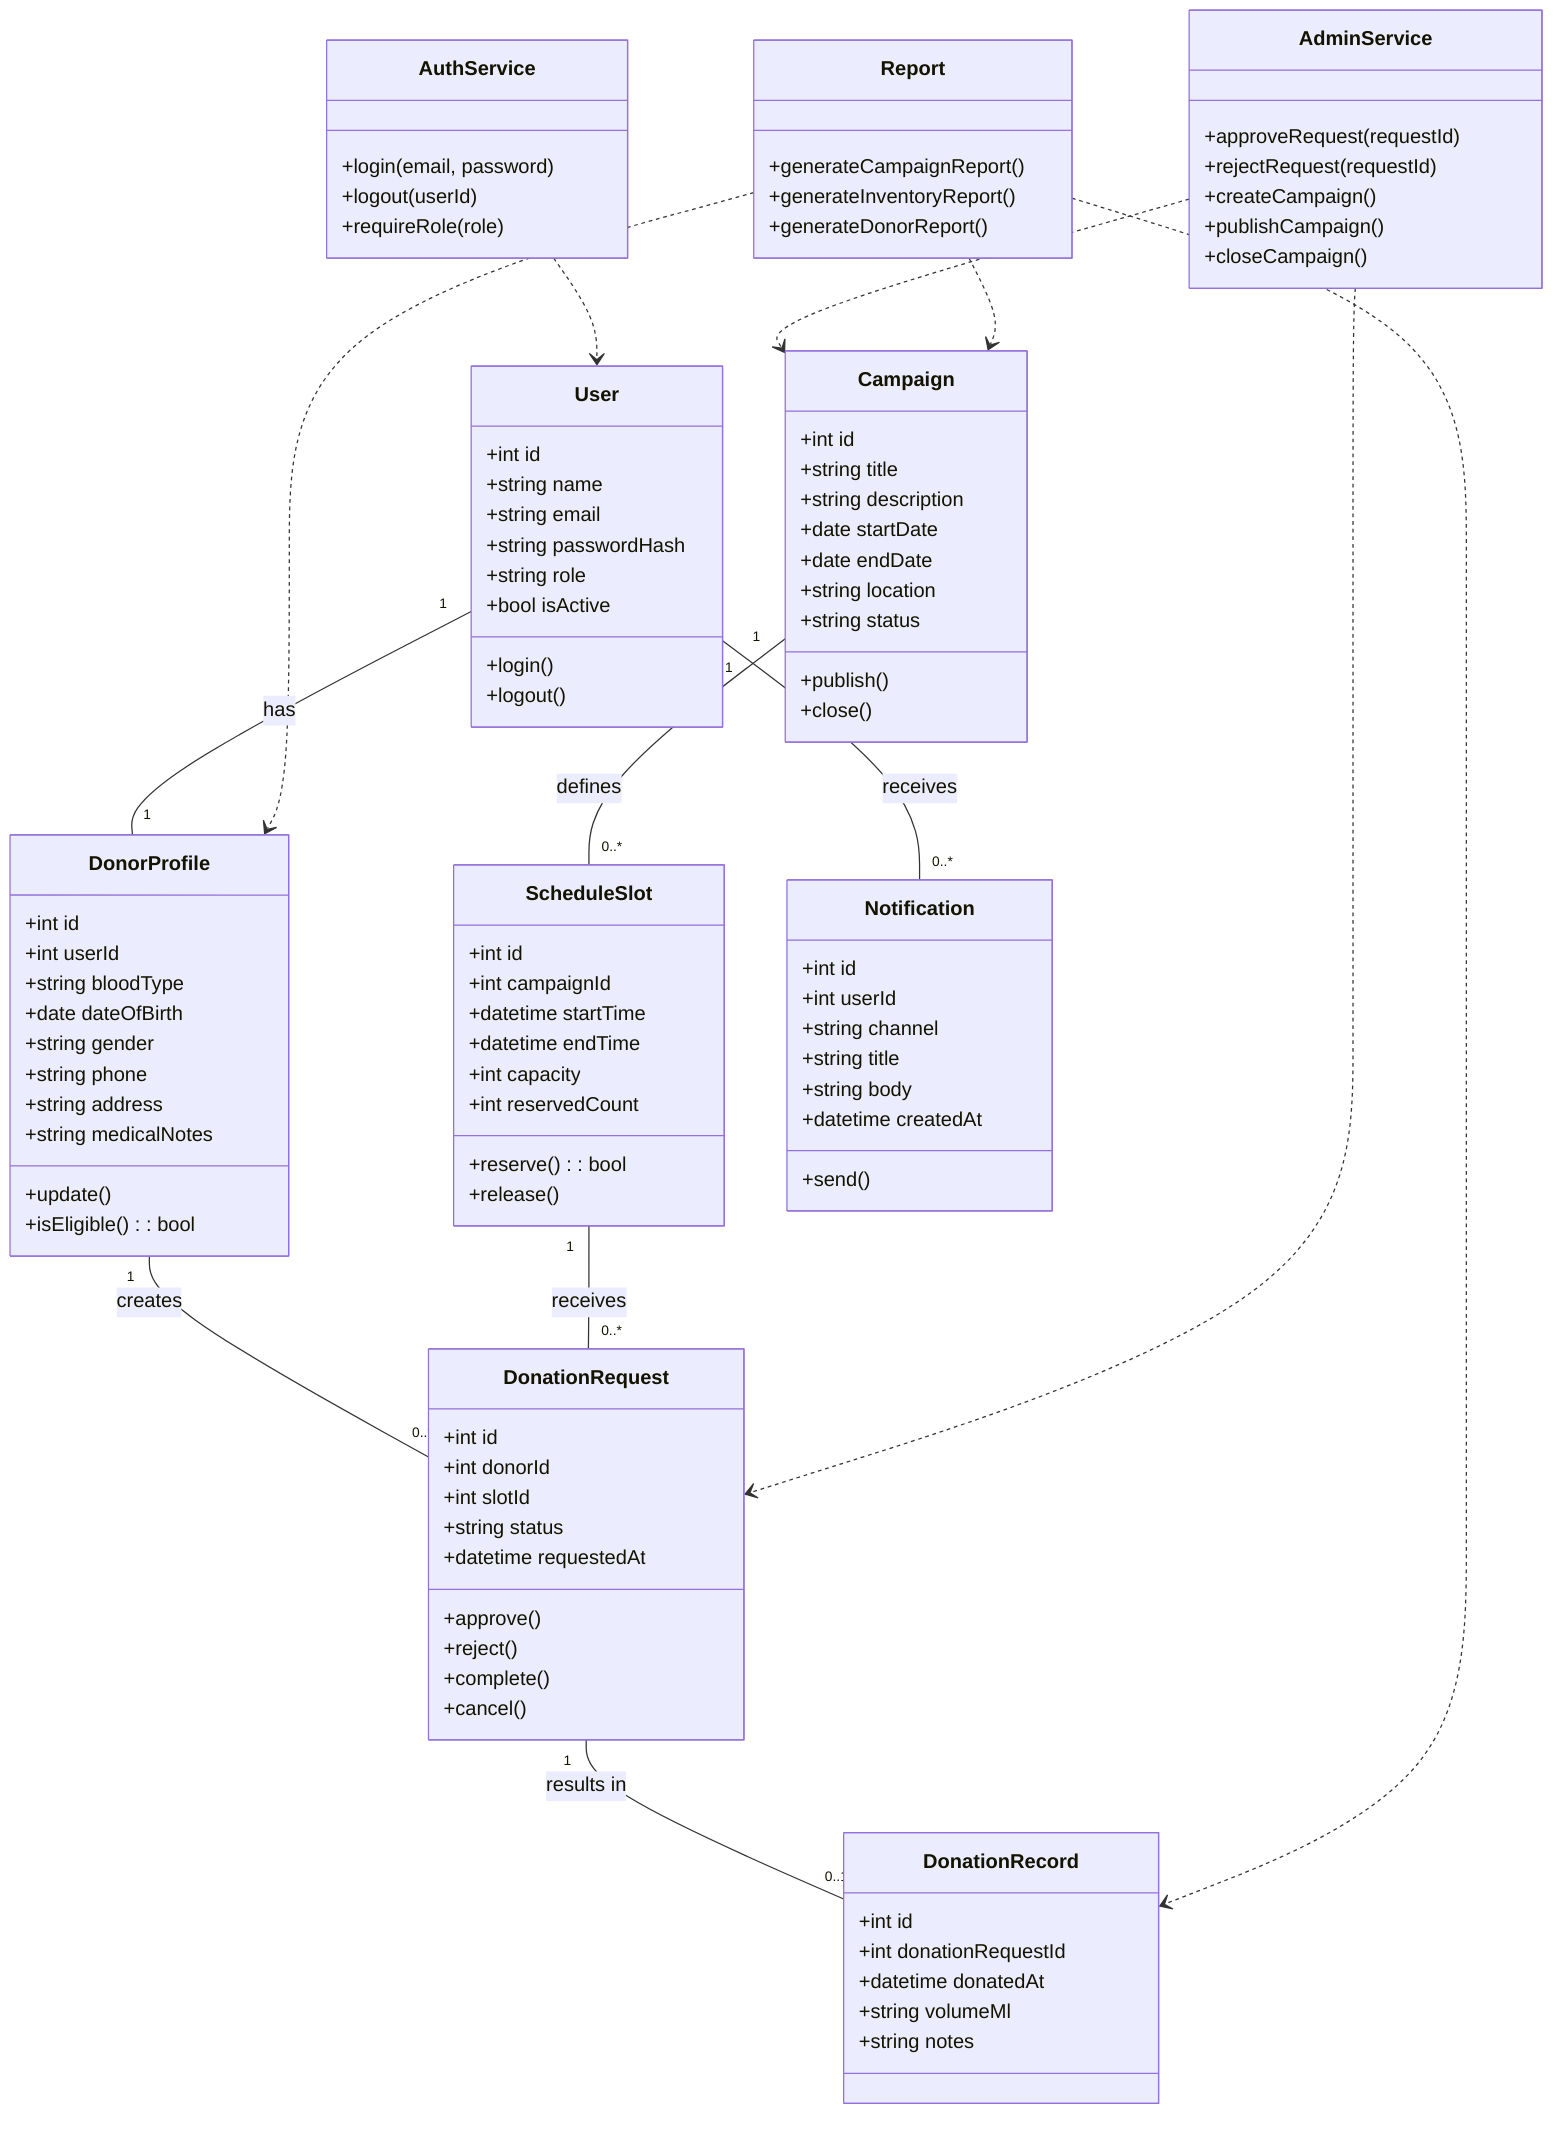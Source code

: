 classDiagram
    class User {
      +int id
      +string name
      +string email
      +string passwordHash
      +string role
      +bool isActive
      +login()
      +logout()
    }

    class DonorProfile {
      +int id
      +int userId
      +string bloodType
      +date dateOfBirth
      +string gender
      +string phone
      +string address
      +string medicalNotes
      +update()
      +isEligible(): bool
    }

    class Campaign {
      +int id
      +string title
      +string description
      +date startDate
      +date endDate
      +string location
      +string status
      +publish()
      +close()
    }

    class ScheduleSlot {
      +int id
      +int campaignId
      +datetime startTime
      +datetime endTime
      +int capacity
      +int reservedCount
      +reserve(): bool
      +release()
    }

    class DonationRequest {
      +int id
      +int donorId
      +int slotId
      +string status
      +datetime requestedAt
      +approve()
      +reject()
      +complete()
      +cancel()
    }

    class DonationRecord {
      +int id
      +int donationRequestId
      +datetime donatedAt
      +string volumeMl
      +string notes
    }

    class Notification {
      +int id
      +int userId
      +string channel
      +string title
      +string body
      +datetime createdAt
      +send()
    }

    class Report {
      +generateCampaignReport()
      +generateInventoryReport()
      +generateDonorReport()
    }

    class AuthService {
      +login(email, password)
      +logout(userId)
      +requireRole(role)
    }

    class AdminService {
      +approveRequest(requestId)
      +rejectRequest(requestId)
      +createCampaign()
      +publishCampaign()
      +closeCampaign()
    }

    User "1" -- "1" DonorProfile : has
    Campaign "1" -- "0..*" ScheduleSlot : defines
    DonorProfile "1" -- "0..*" DonationRequest : creates
    ScheduleSlot "1" -- "0..*" DonationRequest : receives
    DonationRequest "1" -- "0..1" DonationRecord : results in
    User "1" -- "0..*" Notification : receives
    AuthService ..> User
    AdminService ..> DonationRequest
    AdminService ..> Campaign
    Report ..> Campaign
    Report ..> DonationRecord
    Report ..> DonorProfile